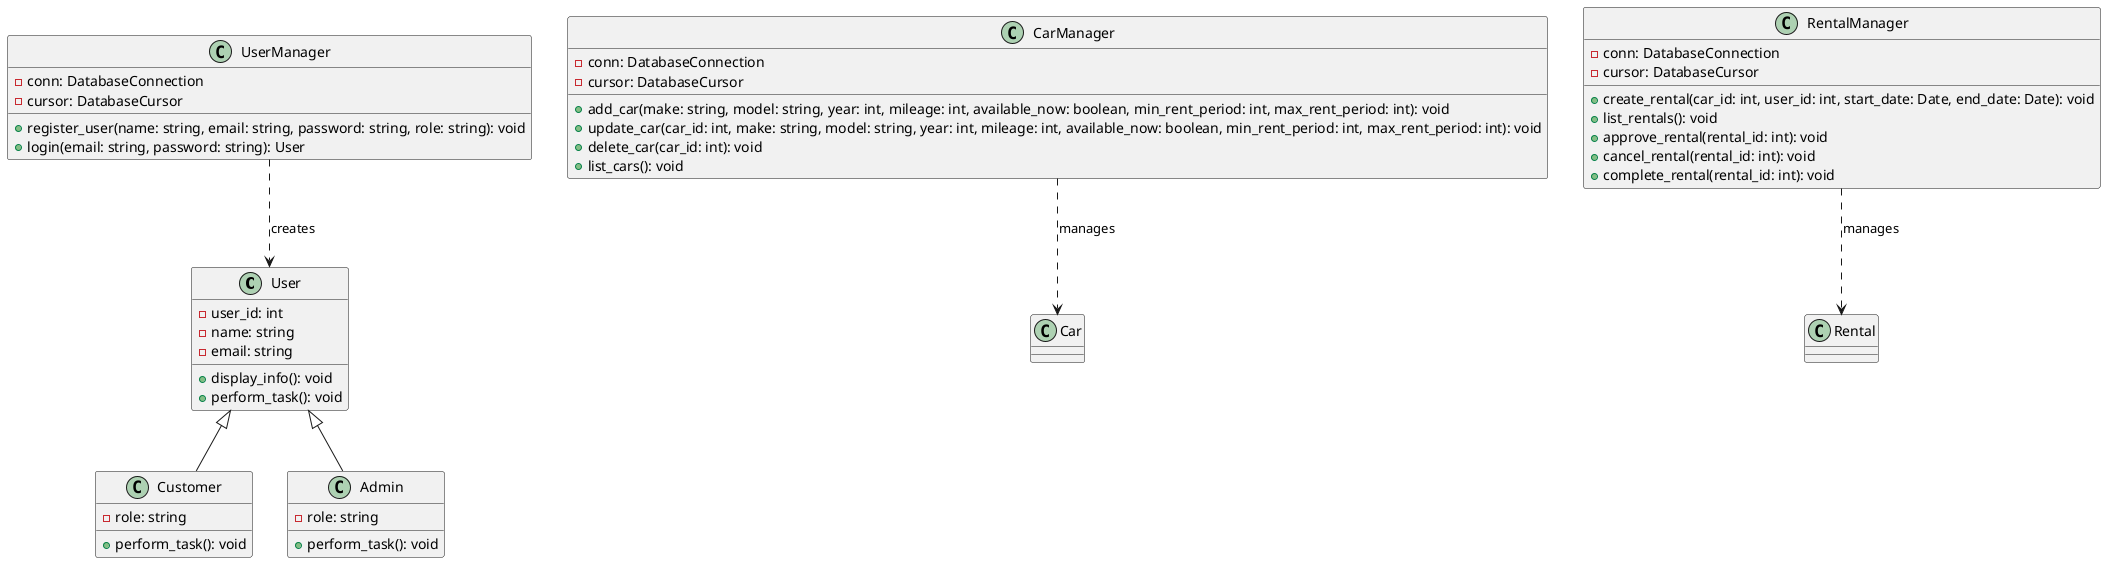 @startuml
class User {
  - user_id: int
  - name: string
  - email: string
  + display_info(): void
  + perform_task(): void
}

class Customer {
  - role: string
  + perform_task(): void
}

class Admin {
  - role: string
  + perform_task(): void
}

class UserManager {
  - conn: DatabaseConnection
  - cursor: DatabaseCursor
  + register_user(name: string, email: string, password: string, role: string): void
  + login(email: string, password: string): User
}

class CarManager {
  - conn: DatabaseConnection
  - cursor: DatabaseCursor
  + add_car(make: string, model: string, year: int, mileage: int, available_now: boolean, min_rent_period: int, max_rent_period: int): void
  + update_car(car_id: int, make: string, model: string, year: int, mileage: int, available_now: boolean, min_rent_period: int, max_rent_period: int): void
  + delete_car(car_id: int): void
  + list_cars(): void
}

class RentalManager {
  - conn: DatabaseConnection
  - cursor: DatabaseCursor
  + create_rental(car_id: int, user_id: int, start_date: Date, end_date: Date): void
  + list_rentals(): void
  + approve_rental(rental_id: int): void
  + cancel_rental(rental_id: int): void
  + complete_rental(rental_id: int): void
}

User <|-- Customer
User <|-- Admin
UserManager ..> User : creates
CarManager ..> Car : manages
RentalManager ..> Rental : manages

@enduml
